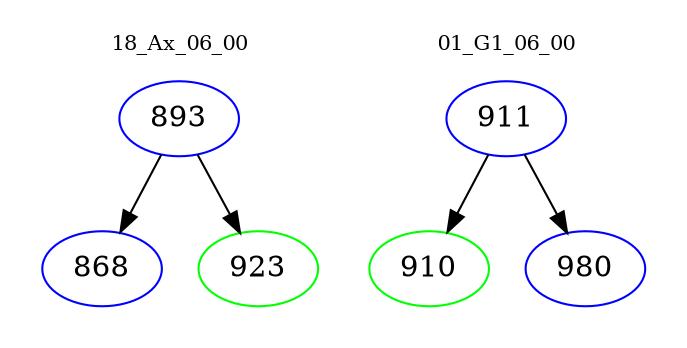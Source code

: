 digraph{
subgraph cluster_0 {
color = white
label = "18_Ax_06_00";
fontsize=10;
T0_893 [label="893", color="blue"]
T0_893 -> T0_868 [color="black"]
T0_868 [label="868", color="blue"]
T0_893 -> T0_923 [color="black"]
T0_923 [label="923", color="green"]
}
subgraph cluster_1 {
color = white
label = "01_G1_06_00";
fontsize=10;
T1_911 [label="911", color="blue"]
T1_911 -> T1_910 [color="black"]
T1_910 [label="910", color="green"]
T1_911 -> T1_980 [color="black"]
T1_980 [label="980", color="blue"]
}
}
